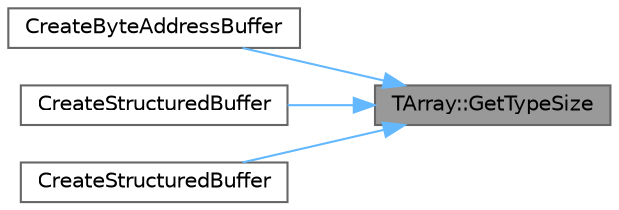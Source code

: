 digraph "TArray::GetTypeSize"
{
 // INTERACTIVE_SVG=YES
 // LATEX_PDF_SIZE
  bgcolor="transparent";
  edge [fontname=Helvetica,fontsize=10,labelfontname=Helvetica,labelfontsize=10];
  node [fontname=Helvetica,fontsize=10,shape=box,height=0.2,width=0.4];
  rankdir="RL";
  Node1 [id="Node000001",label="TArray::GetTypeSize",height=0.2,width=0.4,color="gray40", fillcolor="grey60", style="filled", fontcolor="black",tooltip="Helper function returning the size of the inner type."];
  Node1 -> Node2 [id="edge1_Node000001_Node000002",dir="back",color="steelblue1",style="solid",tooltip=" "];
  Node2 [id="Node000002",label="CreateByteAddressBuffer",height=0.2,width=0.4,color="grey40", fillcolor="white", style="filled",URL="$d6/d45/RenderGraphUtils_8h.html#a5cdacdf82873cf31798b4ec9d1ef49a5",tooltip="Helper to create a byte address buffer with initial data from a TArray with move semantics,..."];
  Node1 -> Node3 [id="edge2_Node000001_Node000003",dir="back",color="steelblue1",style="solid",tooltip=" "];
  Node3 [id="Node000003",label="CreateStructuredBuffer",height=0.2,width=0.4,color="grey40", fillcolor="white", style="filled",URL="$d6/d45/RenderGraphUtils_8h.html#af6b392d615cd59c20579d644867fe446",tooltip="Helper to create a structured buffer with initial data from a TArray."];
  Node1 -> Node4 [id="edge3_Node000001_Node000004",dir="back",color="steelblue1",style="solid",tooltip=" "];
  Node4 [id="Node000004",label="CreateStructuredBuffer",height=0.2,width=0.4,color="grey40", fillcolor="white", style="filled",URL="$d6/d45/RenderGraphUtils_8h.html#a3d9fee358bafa67d5676b1578f342192",tooltip="Helper to create a structured buffer with initial data from a TArray with move semantics,..."];
}
